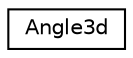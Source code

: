 digraph "Graphical Class Hierarchy"
{
  edge [fontname="Helvetica",fontsize="10",labelfontname="Helvetica",labelfontsize="10"];
  node [fontname="Helvetica",fontsize="10",shape=record];
  rankdir="LR";
  Node0 [label="Angle3d",height=0.2,width=0.4,color="black", fillcolor="white", style="filled",URL="$class_angle3d.html"];
}
